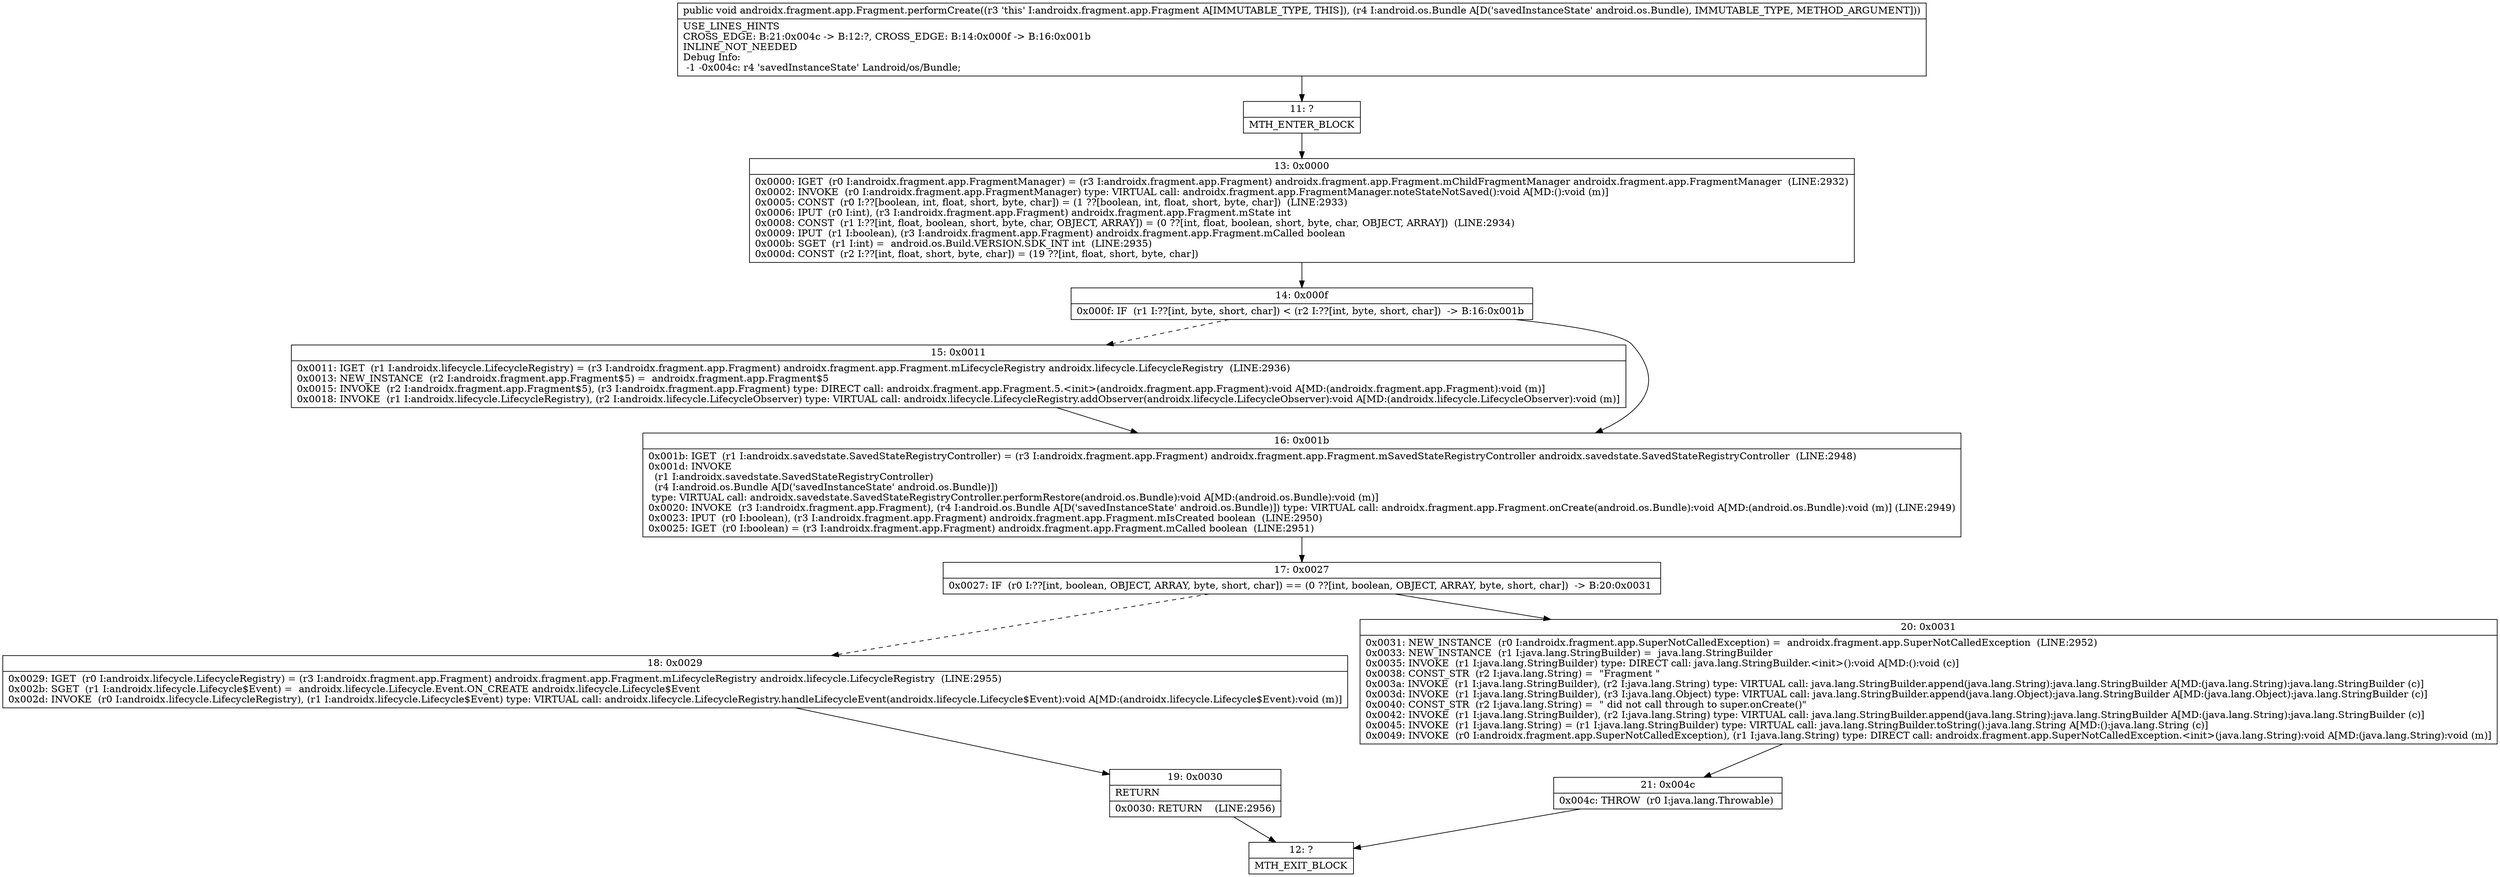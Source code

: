 digraph "CFG forandroidx.fragment.app.Fragment.performCreate(Landroid\/os\/Bundle;)V" {
Node_11 [shape=record,label="{11\:\ ?|MTH_ENTER_BLOCK\l}"];
Node_13 [shape=record,label="{13\:\ 0x0000|0x0000: IGET  (r0 I:androidx.fragment.app.FragmentManager) = (r3 I:androidx.fragment.app.Fragment) androidx.fragment.app.Fragment.mChildFragmentManager androidx.fragment.app.FragmentManager  (LINE:2932)\l0x0002: INVOKE  (r0 I:androidx.fragment.app.FragmentManager) type: VIRTUAL call: androidx.fragment.app.FragmentManager.noteStateNotSaved():void A[MD:():void (m)]\l0x0005: CONST  (r0 I:??[boolean, int, float, short, byte, char]) = (1 ??[boolean, int, float, short, byte, char])  (LINE:2933)\l0x0006: IPUT  (r0 I:int), (r3 I:androidx.fragment.app.Fragment) androidx.fragment.app.Fragment.mState int \l0x0008: CONST  (r1 I:??[int, float, boolean, short, byte, char, OBJECT, ARRAY]) = (0 ??[int, float, boolean, short, byte, char, OBJECT, ARRAY])  (LINE:2934)\l0x0009: IPUT  (r1 I:boolean), (r3 I:androidx.fragment.app.Fragment) androidx.fragment.app.Fragment.mCalled boolean \l0x000b: SGET  (r1 I:int) =  android.os.Build.VERSION.SDK_INT int  (LINE:2935)\l0x000d: CONST  (r2 I:??[int, float, short, byte, char]) = (19 ??[int, float, short, byte, char]) \l}"];
Node_14 [shape=record,label="{14\:\ 0x000f|0x000f: IF  (r1 I:??[int, byte, short, char]) \< (r2 I:??[int, byte, short, char])  \-\> B:16:0x001b \l}"];
Node_15 [shape=record,label="{15\:\ 0x0011|0x0011: IGET  (r1 I:androidx.lifecycle.LifecycleRegistry) = (r3 I:androidx.fragment.app.Fragment) androidx.fragment.app.Fragment.mLifecycleRegistry androidx.lifecycle.LifecycleRegistry  (LINE:2936)\l0x0013: NEW_INSTANCE  (r2 I:androidx.fragment.app.Fragment$5) =  androidx.fragment.app.Fragment$5 \l0x0015: INVOKE  (r2 I:androidx.fragment.app.Fragment$5), (r3 I:androidx.fragment.app.Fragment) type: DIRECT call: androidx.fragment.app.Fragment.5.\<init\>(androidx.fragment.app.Fragment):void A[MD:(androidx.fragment.app.Fragment):void (m)]\l0x0018: INVOKE  (r1 I:androidx.lifecycle.LifecycleRegistry), (r2 I:androidx.lifecycle.LifecycleObserver) type: VIRTUAL call: androidx.lifecycle.LifecycleRegistry.addObserver(androidx.lifecycle.LifecycleObserver):void A[MD:(androidx.lifecycle.LifecycleObserver):void (m)]\l}"];
Node_16 [shape=record,label="{16\:\ 0x001b|0x001b: IGET  (r1 I:androidx.savedstate.SavedStateRegistryController) = (r3 I:androidx.fragment.app.Fragment) androidx.fragment.app.Fragment.mSavedStateRegistryController androidx.savedstate.SavedStateRegistryController  (LINE:2948)\l0x001d: INVOKE  \l  (r1 I:androidx.savedstate.SavedStateRegistryController)\l  (r4 I:android.os.Bundle A[D('savedInstanceState' android.os.Bundle)])\l type: VIRTUAL call: androidx.savedstate.SavedStateRegistryController.performRestore(android.os.Bundle):void A[MD:(android.os.Bundle):void (m)]\l0x0020: INVOKE  (r3 I:androidx.fragment.app.Fragment), (r4 I:android.os.Bundle A[D('savedInstanceState' android.os.Bundle)]) type: VIRTUAL call: androidx.fragment.app.Fragment.onCreate(android.os.Bundle):void A[MD:(android.os.Bundle):void (m)] (LINE:2949)\l0x0023: IPUT  (r0 I:boolean), (r3 I:androidx.fragment.app.Fragment) androidx.fragment.app.Fragment.mIsCreated boolean  (LINE:2950)\l0x0025: IGET  (r0 I:boolean) = (r3 I:androidx.fragment.app.Fragment) androidx.fragment.app.Fragment.mCalled boolean  (LINE:2951)\l}"];
Node_17 [shape=record,label="{17\:\ 0x0027|0x0027: IF  (r0 I:??[int, boolean, OBJECT, ARRAY, byte, short, char]) == (0 ??[int, boolean, OBJECT, ARRAY, byte, short, char])  \-\> B:20:0x0031 \l}"];
Node_18 [shape=record,label="{18\:\ 0x0029|0x0029: IGET  (r0 I:androidx.lifecycle.LifecycleRegistry) = (r3 I:androidx.fragment.app.Fragment) androidx.fragment.app.Fragment.mLifecycleRegistry androidx.lifecycle.LifecycleRegistry  (LINE:2955)\l0x002b: SGET  (r1 I:androidx.lifecycle.Lifecycle$Event) =  androidx.lifecycle.Lifecycle.Event.ON_CREATE androidx.lifecycle.Lifecycle$Event \l0x002d: INVOKE  (r0 I:androidx.lifecycle.LifecycleRegistry), (r1 I:androidx.lifecycle.Lifecycle$Event) type: VIRTUAL call: androidx.lifecycle.LifecycleRegistry.handleLifecycleEvent(androidx.lifecycle.Lifecycle$Event):void A[MD:(androidx.lifecycle.Lifecycle$Event):void (m)]\l}"];
Node_19 [shape=record,label="{19\:\ 0x0030|RETURN\l|0x0030: RETURN    (LINE:2956)\l}"];
Node_12 [shape=record,label="{12\:\ ?|MTH_EXIT_BLOCK\l}"];
Node_20 [shape=record,label="{20\:\ 0x0031|0x0031: NEW_INSTANCE  (r0 I:androidx.fragment.app.SuperNotCalledException) =  androidx.fragment.app.SuperNotCalledException  (LINE:2952)\l0x0033: NEW_INSTANCE  (r1 I:java.lang.StringBuilder) =  java.lang.StringBuilder \l0x0035: INVOKE  (r1 I:java.lang.StringBuilder) type: DIRECT call: java.lang.StringBuilder.\<init\>():void A[MD:():void (c)]\l0x0038: CONST_STR  (r2 I:java.lang.String) =  \"Fragment \" \l0x003a: INVOKE  (r1 I:java.lang.StringBuilder), (r2 I:java.lang.String) type: VIRTUAL call: java.lang.StringBuilder.append(java.lang.String):java.lang.StringBuilder A[MD:(java.lang.String):java.lang.StringBuilder (c)]\l0x003d: INVOKE  (r1 I:java.lang.StringBuilder), (r3 I:java.lang.Object) type: VIRTUAL call: java.lang.StringBuilder.append(java.lang.Object):java.lang.StringBuilder A[MD:(java.lang.Object):java.lang.StringBuilder (c)]\l0x0040: CONST_STR  (r2 I:java.lang.String) =  \" did not call through to super.onCreate()\" \l0x0042: INVOKE  (r1 I:java.lang.StringBuilder), (r2 I:java.lang.String) type: VIRTUAL call: java.lang.StringBuilder.append(java.lang.String):java.lang.StringBuilder A[MD:(java.lang.String):java.lang.StringBuilder (c)]\l0x0045: INVOKE  (r1 I:java.lang.String) = (r1 I:java.lang.StringBuilder) type: VIRTUAL call: java.lang.StringBuilder.toString():java.lang.String A[MD:():java.lang.String (c)]\l0x0049: INVOKE  (r0 I:androidx.fragment.app.SuperNotCalledException), (r1 I:java.lang.String) type: DIRECT call: androidx.fragment.app.SuperNotCalledException.\<init\>(java.lang.String):void A[MD:(java.lang.String):void (m)]\l}"];
Node_21 [shape=record,label="{21\:\ 0x004c|0x004c: THROW  (r0 I:java.lang.Throwable) \l}"];
MethodNode[shape=record,label="{public void androidx.fragment.app.Fragment.performCreate((r3 'this' I:androidx.fragment.app.Fragment A[IMMUTABLE_TYPE, THIS]), (r4 I:android.os.Bundle A[D('savedInstanceState' android.os.Bundle), IMMUTABLE_TYPE, METHOD_ARGUMENT]))  | USE_LINES_HINTS\lCROSS_EDGE: B:21:0x004c \-\> B:12:?, CROSS_EDGE: B:14:0x000f \-\> B:16:0x001b\lINLINE_NOT_NEEDED\lDebug Info:\l  \-1 \-0x004c: r4 'savedInstanceState' Landroid\/os\/Bundle;\l}"];
MethodNode -> Node_11;Node_11 -> Node_13;
Node_13 -> Node_14;
Node_14 -> Node_15[style=dashed];
Node_14 -> Node_16;
Node_15 -> Node_16;
Node_16 -> Node_17;
Node_17 -> Node_18[style=dashed];
Node_17 -> Node_20;
Node_18 -> Node_19;
Node_19 -> Node_12;
Node_20 -> Node_21;
Node_21 -> Node_12;
}

